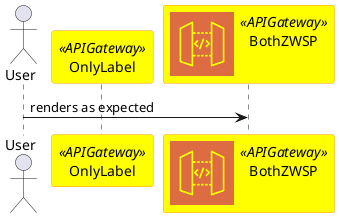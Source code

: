 {
  "sha1": "2rc5dqhbxj2zb0p2gmjsv52zt7b0nki",
  "insertion": {
    "when": "2024-05-30T20:48:20.078Z",
    "url": "https://github.com/plantuml/plantuml/issues/1023",
    "user": "plantuml@gmail.com"
  }
}
@startuml

!define AWS_BG_COLOR #FFFF00
!define AWS_BORDER_COLOR #FF9900

sprite $APIGateway [64x64/16z] {
xTC5biCm30JGiIfRqjp_lcMkqWqjUzuBvvlDjTFJ4uqlQJ5QA-1yYWCQOtNkan9IBTOotqoI4X9DvfvCIaZqi4zAIFImVrT2E-lt_bn2oxnpdAV_V2zIgG_7
D5-ASlDm_CZ-_tplDji7IIgSCSjRSP95wCLcUCF16ngzm2Rx4-S6mMC1Ktqv3G4s9r2c-We9ii98Xg1EzJmMKCgPSx9dXJagIKFb34-ddjuvPta6PDdwTP_d
-_ut3yRzOTCye9I7OvhNQcptXtxa-_n1ROmtHURP1ESYXlmPGnhJH1MWg0rvqm98ZOG-5Y6PbmHdyIf8_04xnyMpyNMkdPwU7G
}

<style>
participant {
    BackgroundColor AWS_BG_COLOR
    LineColor AWS_BORDER_COLOR
}
</style>


actor User as user
participant OnlyLabel as p1 << APIGateway >>
participant BothZWSP as p4 << ($APIGateway, #CC2264) APIGateway >>

user -> p4: renders as expected
@enduml
